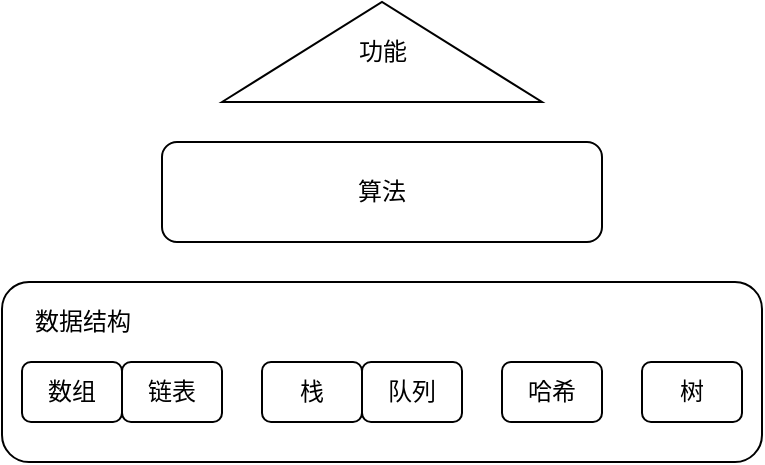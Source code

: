 <mxfile>
    <diagram id="iV-UPgQVrYLAaqNgml9K" name="第 1 页">
        <mxGraphModel dx="652" dy="427" grid="1" gridSize="10" guides="1" tooltips="1" connect="1" arrows="1" fold="1" page="1" pageScale="1" pageWidth="827" pageHeight="1169" math="0" shadow="0">
            <root>
                <mxCell id="0"/>
                <mxCell id="1" parent="0"/>
                <mxCell id="2" value="" style="triangle;whiteSpace=wrap;html=1;rotation=-90;" vertex="1" parent="1">
                    <mxGeometry x="235" y="25" width="50" height="160" as="geometry"/>
                </mxCell>
                <mxCell id="3" value="功能" style="text;html=1;align=center;verticalAlign=middle;resizable=0;points=[];autosize=1;strokeColor=none;fillColor=none;" vertex="1" parent="1">
                    <mxGeometry x="240" y="95" width="40" height="20" as="geometry"/>
                </mxCell>
                <mxCell id="4" value="算法" style="rounded=1;whiteSpace=wrap;html=1;" vertex="1" parent="1">
                    <mxGeometry x="150" y="150" width="220" height="50" as="geometry"/>
                </mxCell>
                <mxCell id="5" value="" style="rounded=1;whiteSpace=wrap;html=1;" vertex="1" parent="1">
                    <mxGeometry x="70" y="220" width="380" height="90" as="geometry"/>
                </mxCell>
                <mxCell id="6" value="数据结构" style="text;html=1;align=center;verticalAlign=middle;resizable=0;points=[];autosize=1;strokeColor=none;fillColor=none;" vertex="1" parent="1">
                    <mxGeometry x="80" y="230" width="60" height="20" as="geometry"/>
                </mxCell>
                <mxCell id="7" value="数组" style="rounded=1;whiteSpace=wrap;html=1;" vertex="1" parent="1">
                    <mxGeometry x="80" y="260" width="50" height="30" as="geometry"/>
                </mxCell>
                <mxCell id="8" value="链表" style="rounded=1;whiteSpace=wrap;html=1;" vertex="1" parent="1">
                    <mxGeometry x="130" y="260" width="50" height="30" as="geometry"/>
                </mxCell>
                <mxCell id="9" value="栈" style="rounded=1;whiteSpace=wrap;html=1;" vertex="1" parent="1">
                    <mxGeometry x="200" y="260" width="50" height="30" as="geometry"/>
                </mxCell>
                <mxCell id="10" value="队列" style="rounded=1;whiteSpace=wrap;html=1;" vertex="1" parent="1">
                    <mxGeometry x="250" y="260" width="50" height="30" as="geometry"/>
                </mxCell>
                <mxCell id="11" value="哈希" style="rounded=1;whiteSpace=wrap;html=1;" vertex="1" parent="1">
                    <mxGeometry x="320" y="260" width="50" height="30" as="geometry"/>
                </mxCell>
                <mxCell id="12" value="树" style="rounded=1;whiteSpace=wrap;html=1;" vertex="1" parent="1">
                    <mxGeometry x="390" y="260" width="50" height="30" as="geometry"/>
                </mxCell>
            </root>
        </mxGraphModel>
    </diagram>
</mxfile>